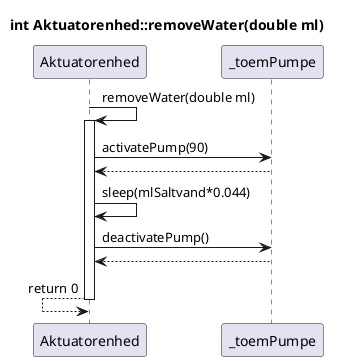 @startuml SD_AE_removeWater

Participant Aktuatorenhed as ae
participant _toemPumpe as tp
title int Aktuatorenhed::removeWater(double ml)

ae -> ae : removeWater(double ml)
        activate ae
            ae -> tp : activatePump(90)
            ae <-- tp
            ae -> ae : sleep(mlSaltvand*0.044)

            ae -> tp : deactivatePump()
            ae <-- tp
            ae <-- ae : return 0 
        deactivate ae
@enduml
